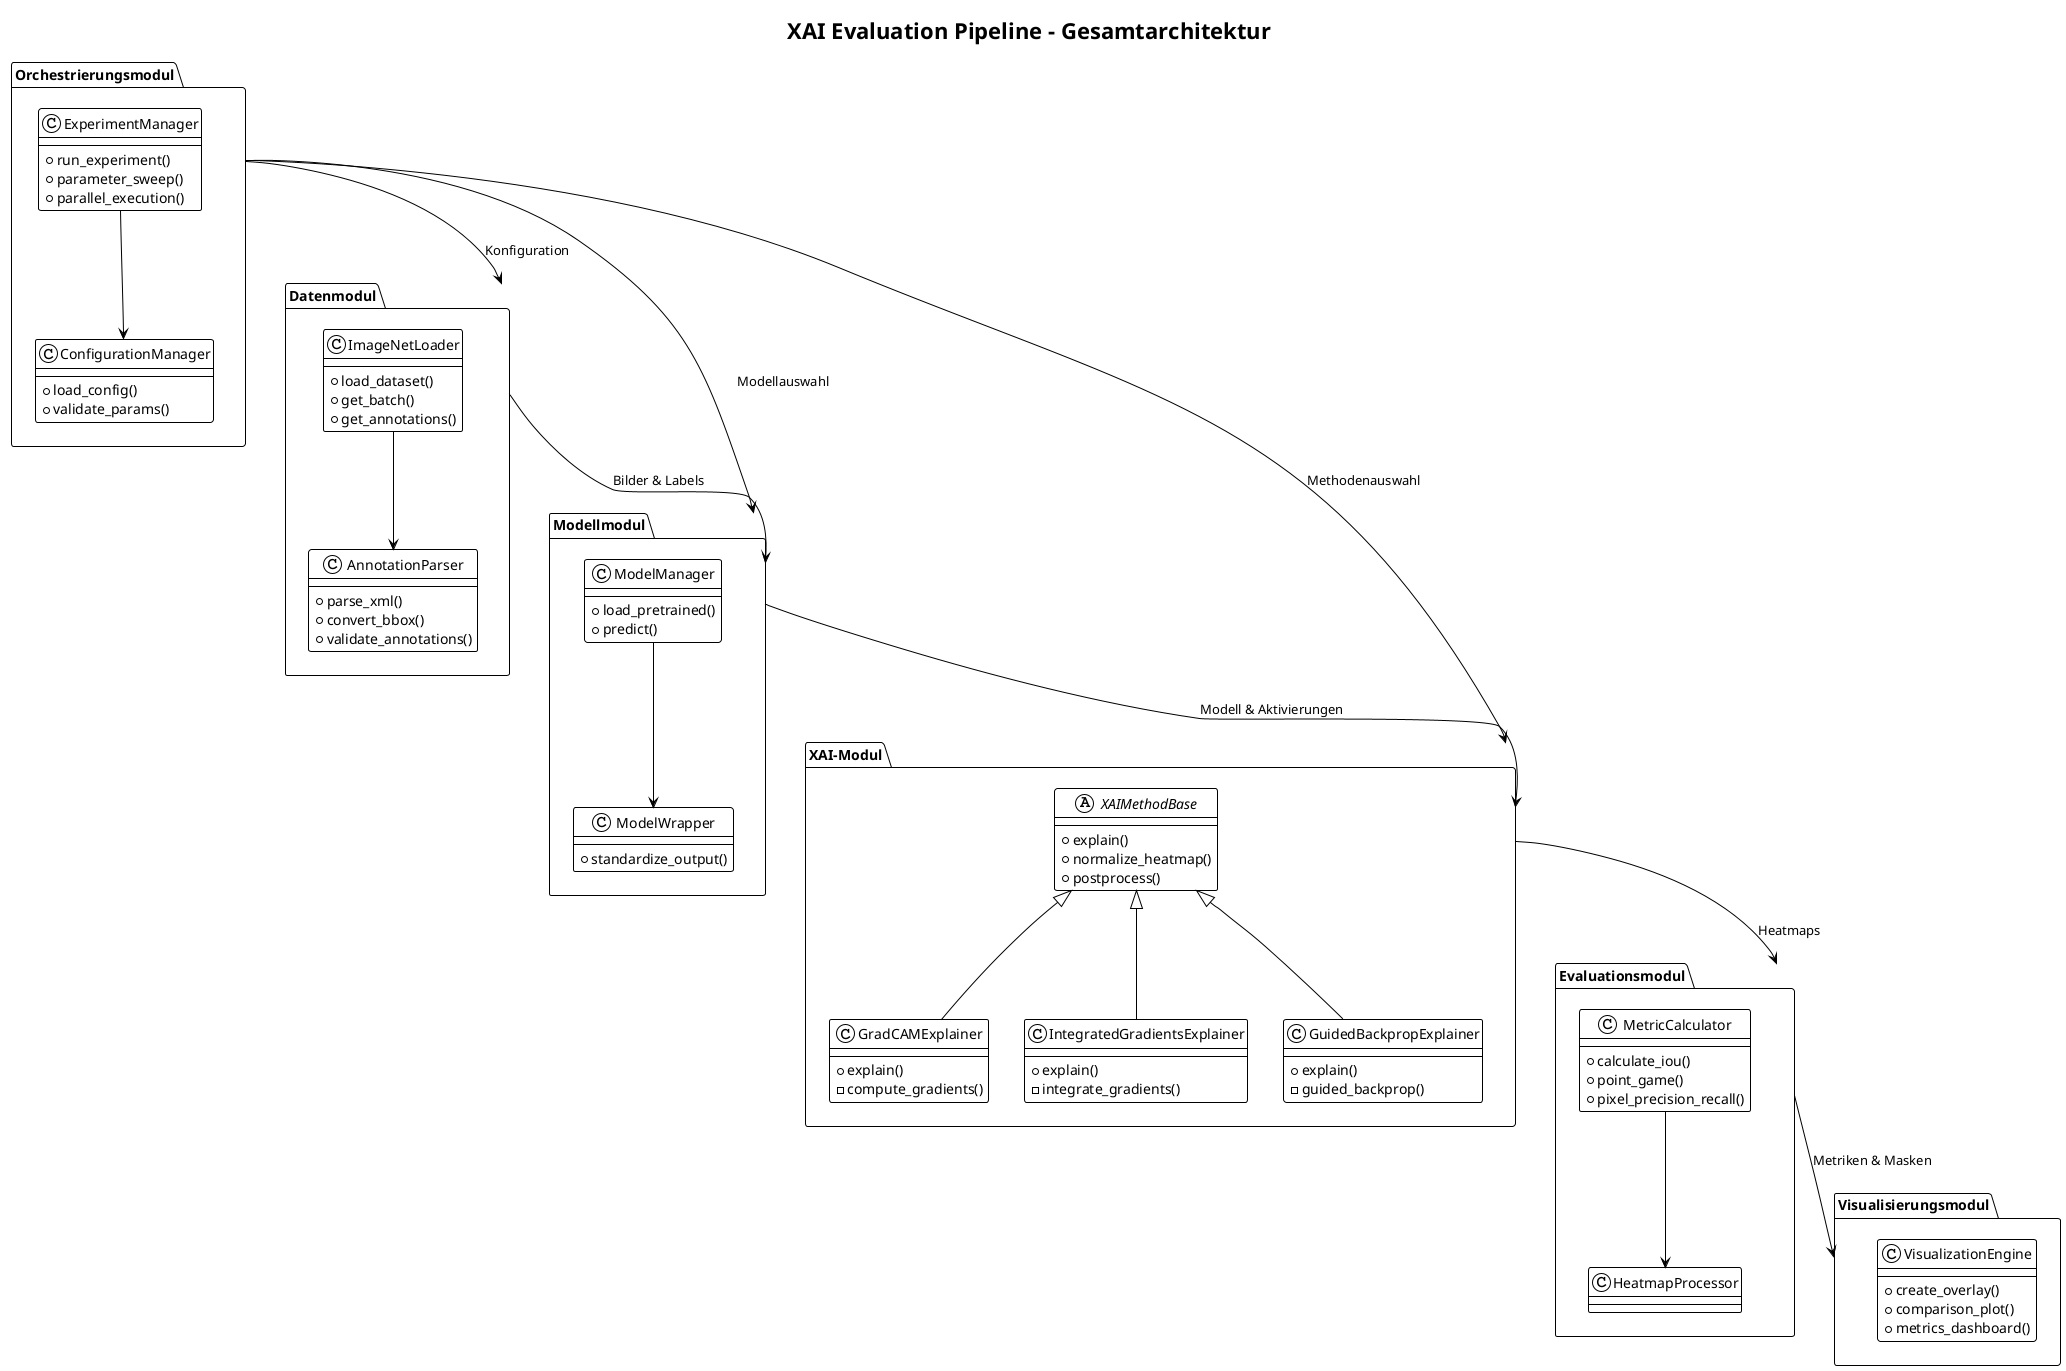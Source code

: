  @startuml pipeline_overview
!theme plain
title XAI Evaluation Pipeline - Gesamtarchitektur

package "Datenmodul" as DataModule {
  class ImageNetLoader {
    +load_dataset()
    +get_batch()
    +get_annotations()
  }

  class AnnotationParser {
    +parse_xml()
    +convert_bbox()
    +validate_annotations()
  }
}

package "Modellmodul" as ModelModule {
  class ModelManager {
    +load_pretrained()
    +predict()
  }

  class ModelWrapper {
    +standardize_output()
  }
}

package "XAI-Modul" as XAIModule {
  abstract class XAIMethodBase {
    +explain()
    +normalize_heatmap()
    +postprocess()
  }

  class GradCAMExplainer {
    +explain()
    -compute_gradients()
  }

  class IntegratedGradientsExplainer {
    +explain()
    -integrate_gradients()
  }

  class GuidedBackpropExplainer {
    +explain()
    -guided_backprop()
  }
}

package "Evaluationsmodul" as EvalModule {
  class MetricCalculator {
    +calculate_iou()
    +point_game()
    +pixel_precision_recall()
  }

  class HeatmapProcessor {
  }
}

package "Visualisierungsmodul" as VisModule {
  class VisualizationEngine {
    +create_overlay()
    +comparison_plot()
    +metrics_dashboard()
  }
}

package "Orchestrierungsmodul" as OrchModule {
  class ExperimentManager {
    +run_experiment()
    +parameter_sweep()
    +parallel_execution()
  }

  class ConfigurationManager {
    +load_config()
    +validate_params()
  }
}

' Beziehungen
ImageNetLoader --> AnnotationParser
ModelManager --> ModelWrapper
XAIMethodBase <|-- GradCAMExplainer
XAIMethodBase <|-- IntegratedGradientsExplainer
XAIMethodBase <|-- GuidedBackpropExplainer
MetricCalculator --> HeatmapProcessor
ExperimentManager --> ConfigurationManager

' Hauptdatenfluss
DataModule --> ModelModule : Bilder & Labels
ModelModule --> XAIModule : Modell & Aktivierungen
XAIModule --> EvalModule : Heatmaps
EvalModule --> VisModule : Metriken & Masken
OrchModule --> DataModule : Konfiguration
OrchModule --> ModelModule : Modellauswahl
OrchModule --> XAIModule : Methodenauswahl

@enduml







